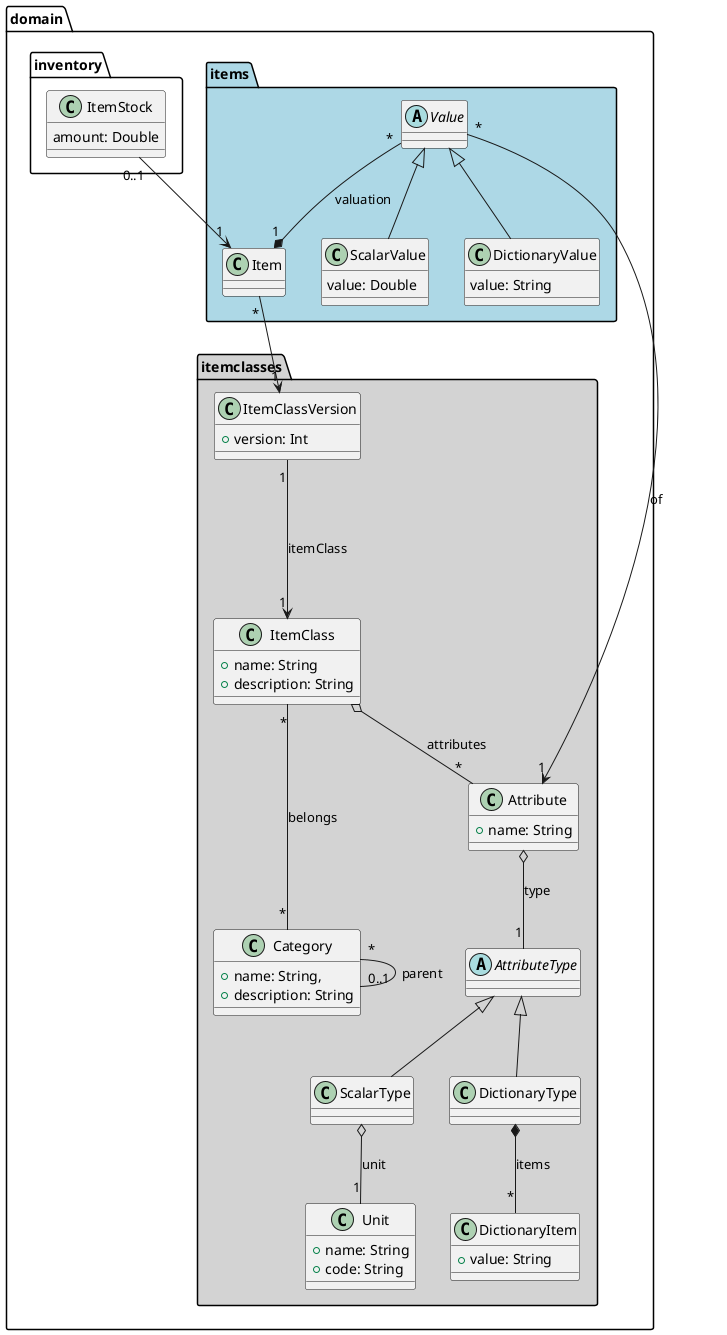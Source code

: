 @startuml
package "domain.itemclasses" #lightgrey {
    class Category {
       +name: String,
       +description: String
    }

    Category "*" --- "0..1" Category: parent

    class ItemClass {
        +name: String
        +description: String
    }

    class ItemClassVersion {
        +version: Int
    }

    ItemClass "*" --- "*" Category: belongs
    ItemClassVersion "1" ---> "1" ItemClass: itemClass

    class Attribute {
        +name: String
    }
    abstract class AttributeType
    class ScalarType
    class DictionaryType
    class DictionaryItem {
        +value: String
    }

    class Unit {
        +name: String
        +code: String
    }

    AttributeType <|-- ScalarType
    AttributeType <|-- DictionaryType
    ScalarType o-- "1" Unit: unit
    DictionaryType *-- "*" DictionaryItem: items

    Attribute o-- "1" AttributeType: type

    ItemClass o-- "*" Attribute: attributes
}
package "domain.items" #lightblue {
    class Item
    abstract class Value
    class ScalarValue {
        value: Double
    }
    class DictionaryValue {
        value: String
    }

    Value <|-- ScalarValue
    Value <|-- DictionaryValue
    Item "*" --> "1" ItemClassVersion
    Value "*" --* "1" Item: valuation
    Value "*" --> "1" Attribute: of
}
package "domain.inventory" {
    class ItemStock {
        amount: Double
    }

    ItemStock "0..1" --> "1" Item
}
@enduml
